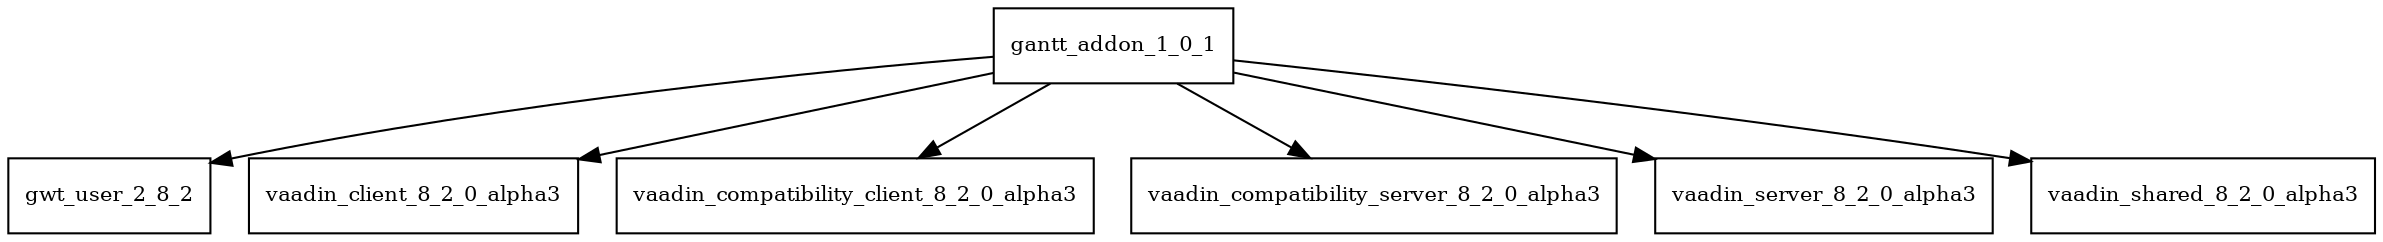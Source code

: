 digraph gantt_addon_1_0_1_dependencies {
  node [shape = box, fontsize=10.0];
  gantt_addon_1_0_1 -> gwt_user_2_8_2;
  gantt_addon_1_0_1 -> vaadin_client_8_2_0_alpha3;
  gantt_addon_1_0_1 -> vaadin_compatibility_client_8_2_0_alpha3;
  gantt_addon_1_0_1 -> vaadin_compatibility_server_8_2_0_alpha3;
  gantt_addon_1_0_1 -> vaadin_server_8_2_0_alpha3;
  gantt_addon_1_0_1 -> vaadin_shared_8_2_0_alpha3;
}
